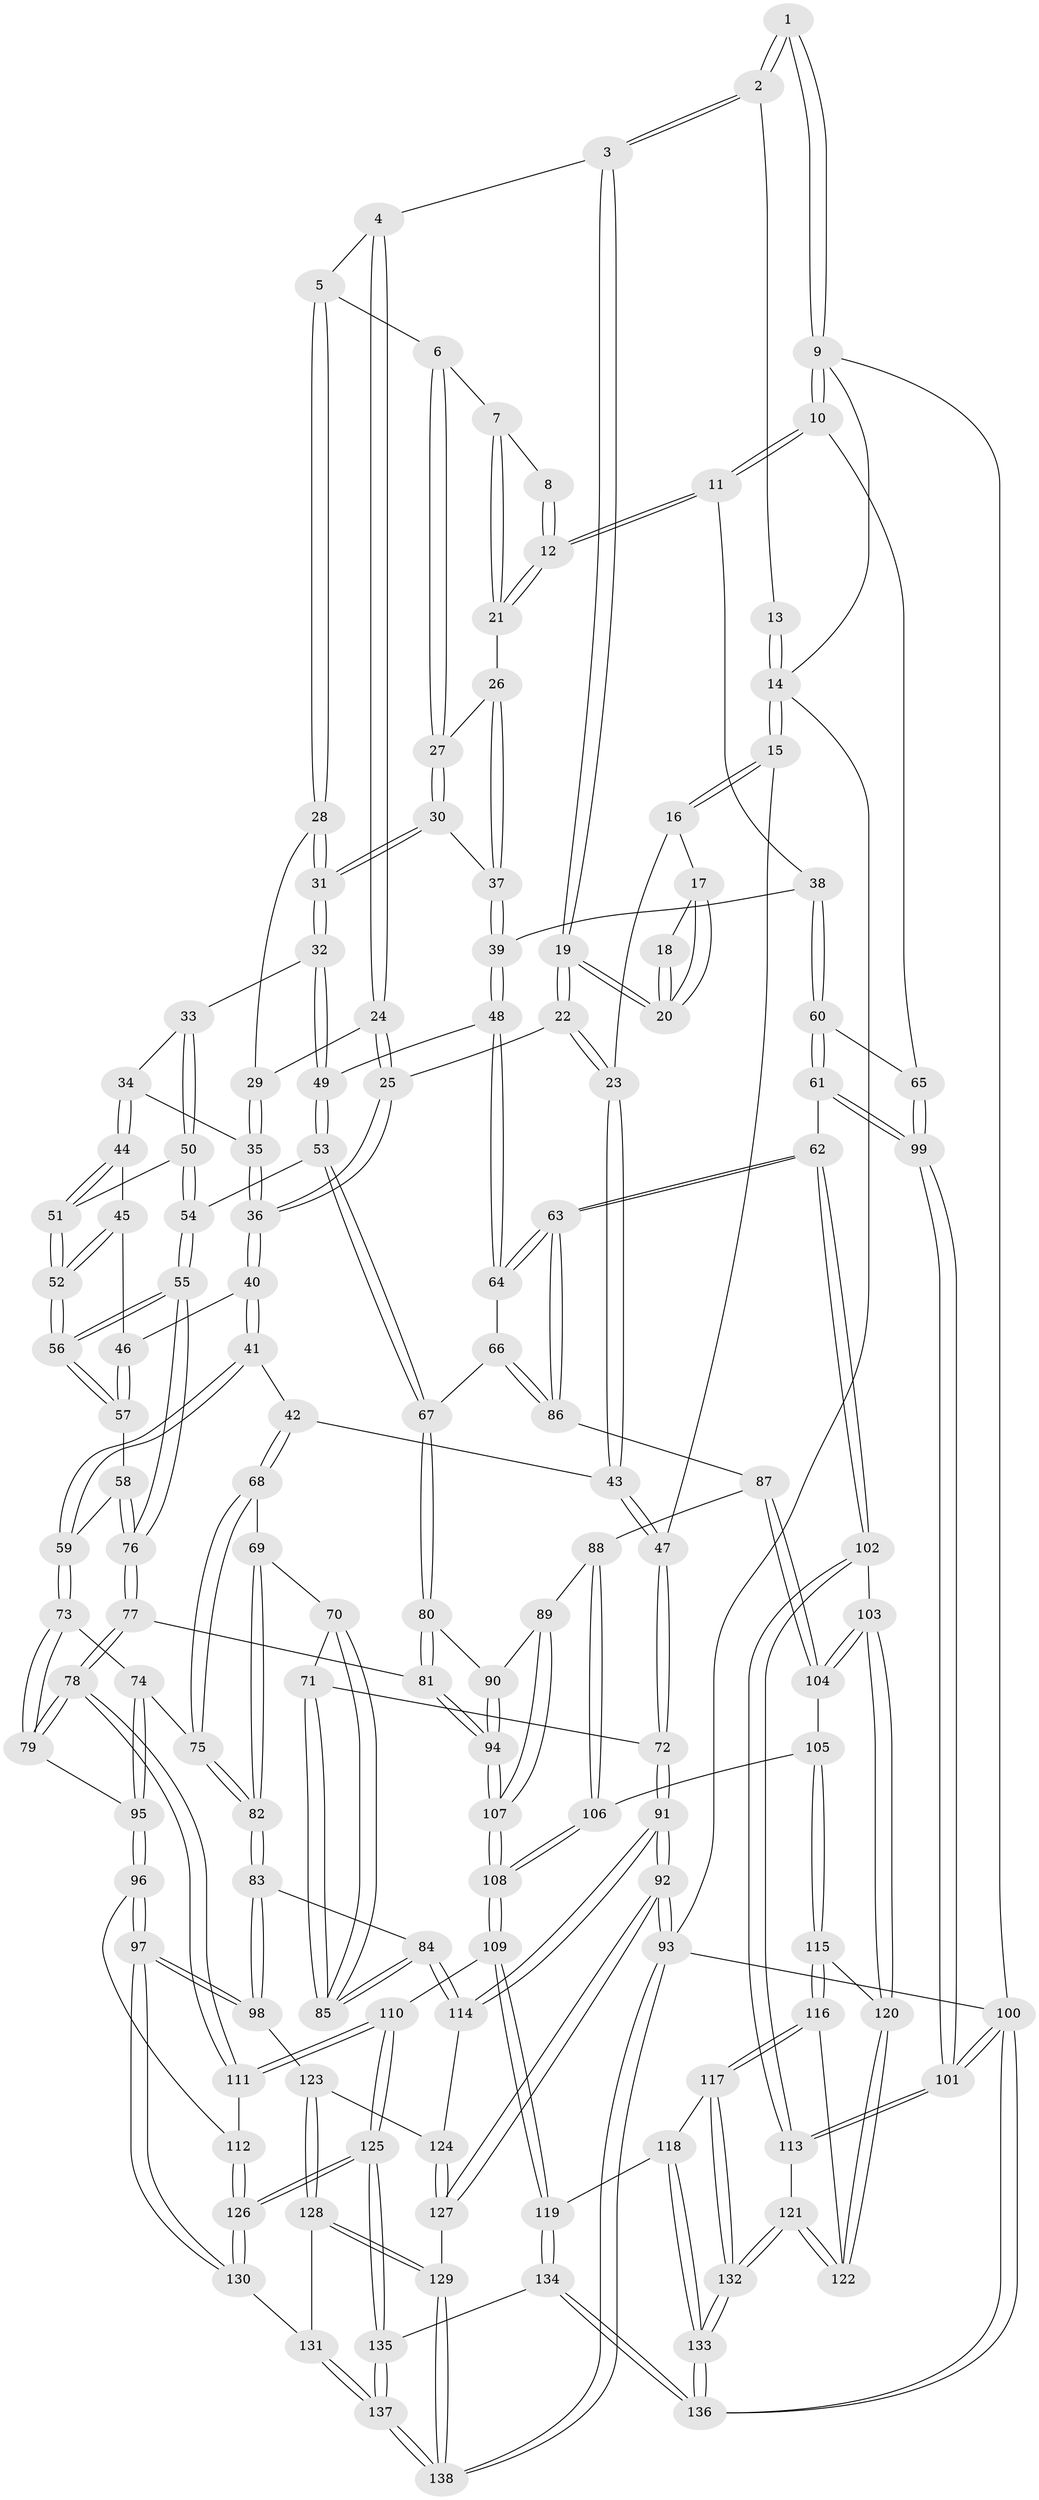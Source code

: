 // Generated by graph-tools (version 1.1) at 2025/51/03/09/25 03:51:01]
// undirected, 138 vertices, 342 edges
graph export_dot {
graph [start="1"]
  node [color=gray90,style=filled];
  1 [pos="+0.9037394630991158+0"];
  2 [pos="+0.5813577965033611+0"];
  3 [pos="+0.5900278759801844+0"];
  4 [pos="+0.6051223933074745+0.0016559565292259403"];
  5 [pos="+0.6308188072618331+0.05165330481984876"];
  6 [pos="+0.6986781900418675+0.07727517858049944"];
  7 [pos="+0.8489024526643528+0.039486688529480556"];
  8 [pos="+0.8804179322325808+0"];
  9 [pos="+1+0"];
  10 [pos="+1+0.1799432609924511"];
  11 [pos="+1+0.2020587723275783"];
  12 [pos="+1+0.18883468930254416"];
  13 [pos="+0.3347722297037353+0"];
  14 [pos="+0+0"];
  15 [pos="+0+0"];
  16 [pos="+0.11365229764542918+0.06863291886505957"];
  17 [pos="+0.12296081251359703+0.06938437055711359"];
  18 [pos="+0.30916356252585464+0"];
  19 [pos="+0.33966904438972373+0.15239518642928931"];
  20 [pos="+0.3114533689807913+0.10521819841472474"];
  21 [pos="+0.9335267540119837+0.1830018484277637"];
  22 [pos="+0.3398324543715529+0.18310296349188535"];
  23 [pos="+0.18268394631804655+0.26754553725898933"];
  24 [pos="+0.4213948994469678+0.22184299322693665"];
  25 [pos="+0.3826577775732924+0.222451048225851"];
  26 [pos="+0.8972294439171457+0.19402257551688532"];
  27 [pos="+0.835892047706585+0.2008893423323858"];
  28 [pos="+0.6111946570102647+0.17952044650948304"];
  29 [pos="+0.4947299726967893+0.23513339528113136"];
  30 [pos="+0.7605456747787555+0.2802466469114323"];
  31 [pos="+0.6759060196915948+0.31497197196768845"];
  32 [pos="+0.6708962951962636+0.32969474838115465"];
  33 [pos="+0.6117964644855824+0.3451725415407991"];
  34 [pos="+0.5223128830352857+0.3149972295459881"];
  35 [pos="+0.5159712398430055+0.30944351299578704"];
  36 [pos="+0.39141962261069996+0.37099724371018883"];
  37 [pos="+0.854516190641444+0.36894933965795906"];
  38 [pos="+0.905310179232255+0.402951721829815"];
  39 [pos="+0.8674979055078528+0.39811551459831684"];
  40 [pos="+0.39061465023185216+0.3752266169610457"];
  41 [pos="+0.3157192864972431+0.4272654437889917"];
  42 [pos="+0.2056349647481942+0.4115390308606368"];
  43 [pos="+0.15818541237261965+0.31044110072396003"];
  44 [pos="+0.49627703134923906+0.39172343778819013"];
  45 [pos="+0.4628008220011445+0.39134364020998075"];
  46 [pos="+0.3998423732838212+0.3805791259173434"];
  47 [pos="+0+0.2876392528539298"];
  48 [pos="+0.8188383609604213+0.4296828106983738"];
  49 [pos="+0.6722669080326525+0.33381574836392564"];
  50 [pos="+0.5449752262021604+0.40842115768592074"];
  51 [pos="+0.5357916863119054+0.4101201016454924"];
  52 [pos="+0.502283615994153+0.4777083900470511"];
  53 [pos="+0.6684517103666091+0.4936308901753737"];
  54 [pos="+0.5941724234809466+0.4883427351838028"];
  55 [pos="+0.5065157557183472+0.5293024286533011"];
  56 [pos="+0.4971873859254576+0.49540609973055877"];
  57 [pos="+0.44560821598164946+0.4553476085935537"];
  58 [pos="+0.40943674374609074+0.5139627258536594"];
  59 [pos="+0.34503465936389804+0.5012445878746964"];
  60 [pos="+0.9359950345649171+0.45531904285389463"];
  61 [pos="+0.9205142432962519+0.595049359333646"];
  62 [pos="+0.8949980643634153+0.6066246109583747"];
  63 [pos="+0.8754937307381411+0.5922811838709093"];
  64 [pos="+0.7914207521145068+0.5048011961667443"];
  65 [pos="+1+0.43008629751732563"];
  66 [pos="+0.687322563032672+0.5147623985648295"];
  67 [pos="+0.6796797441888799+0.5103234266093156"];
  68 [pos="+0.17560850902356837+0.46970800157678055"];
  69 [pos="+0.11398756014973845+0.5055237992936762"];
  70 [pos="+0.08163063582645971+0.518516219723933"];
  71 [pos="+0+0.49365429263790656"];
  72 [pos="+0+0.4646665861348608"];
  73 [pos="+0.3361513945820004+0.5617082176537802"];
  74 [pos="+0.25737106956283423+0.608203073366821"];
  75 [pos="+0.2351022871050793+0.5992829221664648"];
  76 [pos="+0.49401145347390046+0.5614251173567052"];
  77 [pos="+0.4958623269801549+0.6076327552213971"];
  78 [pos="+0.4459883120979144+0.6451641863001044"];
  79 [pos="+0.4022322233118507+0.6236913520944196"];
  80 [pos="+0.6008692593854589+0.5914122011671973"];
  81 [pos="+0.49803698569596794+0.6084170709642058"];
  82 [pos="+0.1676981959148044+0.6440573898358835"];
  83 [pos="+0.10817474132908403+0.7073624161859787"];
  84 [pos="+0.09867830960833071+0.7043686553228465"];
  85 [pos="+0.09258878013187936+0.6761935365182475"];
  86 [pos="+0.707462294127853+0.6060945584392686"];
  87 [pos="+0.7036874830177083+0.6395572094177355"];
  88 [pos="+0.6716361645146082+0.6582212745146595"];
  89 [pos="+0.6631174843757797+0.6615543136667085"];
  90 [pos="+0.6286660041009904+0.6316410972398044"];
  91 [pos="+0+0.7448227237797627"];
  92 [pos="+0+0.7488648603084808"];
  93 [pos="+0+1"];
  94 [pos="+0.5596449476010394+0.6744050576475005"];
  95 [pos="+0.2822819861245996+0.671456814673206"];
  96 [pos="+0.2870612643731958+0.7790039557678226"];
  97 [pos="+0.24157462468839175+0.8108762981158495"];
  98 [pos="+0.15721829099144843+0.7606852164373146"];
  99 [pos="+1+0.6256715482025665"];
  100 [pos="+1+1"];
  101 [pos="+1+0.84936570487694"];
  102 [pos="+0.8719365595160644+0.6608333826209452"];
  103 [pos="+0.856640909420803+0.6726238648767304"];
  104 [pos="+0.7540665875586079+0.6767264661805399"];
  105 [pos="+0.7303560214720435+0.7336783050184273"];
  106 [pos="+0.7082477920283531+0.7323629499232183"];
  107 [pos="+0.605926394897653+0.7415368160896717"];
  108 [pos="+0.6059160044394548+0.758268871525266"];
  109 [pos="+0.5856039455490111+0.8329906549827489"];
  110 [pos="+0.5796250322575548+0.8344041057119176"];
  111 [pos="+0.4251685863380036+0.7301281702182547"];
  112 [pos="+0.3536269781313935+0.7741104263900573"];
  113 [pos="+0.9964941174658831+0.8373032261392025"];
  114 [pos="+0+0.7419615500123452"];
  115 [pos="+0.7449747858293991+0.7695336716531204"];
  116 [pos="+0.7206107696438845+0.8370803185696981"];
  117 [pos="+0.7011809250266823+0.8557011608822255"];
  118 [pos="+0.6897140422638308+0.861927983182522"];
  119 [pos="+0.6159039782614314+0.8498185040449504"];
  120 [pos="+0.8286780801728629+0.7476572564558455"];
  121 [pos="+0.9012433765548202+0.8783963442121954"];
  122 [pos="+0.8402830854918468+0.8171814176012907"];
  123 [pos="+0.07103513954188737+0.8527940666883046"];
  124 [pos="+0.05177989952816472+0.8432659866313668"];
  125 [pos="+0.46316625641832493+0.949530122278749"];
  126 [pos="+0.4628046834748431+0.949063272193307"];
  127 [pos="+0.017981102357599147+0.8809721881748421"];
  128 [pos="+0.08645527902865728+0.9199092049300223"];
  129 [pos="+0.06995173753614288+0.9405648030737335"];
  130 [pos="+0.24002888169475833+0.8268726140828929"];
  131 [pos="+0.2314020618343042+0.8719264662278251"];
  132 [pos="+0.8796364275893408+0.9138340052650967"];
  133 [pos="+0.8158564699521436+1"];
  134 [pos="+0.6499734001010158+1"];
  135 [pos="+0.3872814385091638+1"];
  136 [pos="+0.8154490357977847+1"];
  137 [pos="+0.32824262429203854+1"];
  138 [pos="+0+1"];
  1 -- 2;
  1 -- 2;
  1 -- 9;
  1 -- 9;
  2 -- 3;
  2 -- 3;
  2 -- 13;
  3 -- 4;
  3 -- 19;
  3 -- 19;
  4 -- 5;
  4 -- 24;
  4 -- 24;
  5 -- 6;
  5 -- 28;
  5 -- 28;
  6 -- 7;
  6 -- 27;
  6 -- 27;
  7 -- 8;
  7 -- 21;
  7 -- 21;
  8 -- 12;
  8 -- 12;
  9 -- 10;
  9 -- 10;
  9 -- 14;
  9 -- 100;
  10 -- 11;
  10 -- 11;
  10 -- 65;
  11 -- 12;
  11 -- 12;
  11 -- 38;
  12 -- 21;
  12 -- 21;
  13 -- 14;
  13 -- 14;
  14 -- 15;
  14 -- 15;
  14 -- 93;
  15 -- 16;
  15 -- 16;
  15 -- 47;
  16 -- 17;
  16 -- 23;
  17 -- 18;
  17 -- 20;
  17 -- 20;
  18 -- 20;
  18 -- 20;
  19 -- 20;
  19 -- 20;
  19 -- 22;
  19 -- 22;
  21 -- 26;
  22 -- 23;
  22 -- 23;
  22 -- 25;
  23 -- 43;
  23 -- 43;
  24 -- 25;
  24 -- 25;
  24 -- 29;
  25 -- 36;
  25 -- 36;
  26 -- 27;
  26 -- 37;
  26 -- 37;
  27 -- 30;
  27 -- 30;
  28 -- 29;
  28 -- 31;
  28 -- 31;
  29 -- 35;
  29 -- 35;
  30 -- 31;
  30 -- 31;
  30 -- 37;
  31 -- 32;
  31 -- 32;
  32 -- 33;
  32 -- 49;
  32 -- 49;
  33 -- 34;
  33 -- 50;
  33 -- 50;
  34 -- 35;
  34 -- 44;
  34 -- 44;
  35 -- 36;
  35 -- 36;
  36 -- 40;
  36 -- 40;
  37 -- 39;
  37 -- 39;
  38 -- 39;
  38 -- 60;
  38 -- 60;
  39 -- 48;
  39 -- 48;
  40 -- 41;
  40 -- 41;
  40 -- 46;
  41 -- 42;
  41 -- 59;
  41 -- 59;
  42 -- 43;
  42 -- 68;
  42 -- 68;
  43 -- 47;
  43 -- 47;
  44 -- 45;
  44 -- 51;
  44 -- 51;
  45 -- 46;
  45 -- 52;
  45 -- 52;
  46 -- 57;
  46 -- 57;
  47 -- 72;
  47 -- 72;
  48 -- 49;
  48 -- 64;
  48 -- 64;
  49 -- 53;
  49 -- 53;
  50 -- 51;
  50 -- 54;
  50 -- 54;
  51 -- 52;
  51 -- 52;
  52 -- 56;
  52 -- 56;
  53 -- 54;
  53 -- 67;
  53 -- 67;
  54 -- 55;
  54 -- 55;
  55 -- 56;
  55 -- 56;
  55 -- 76;
  55 -- 76;
  56 -- 57;
  56 -- 57;
  57 -- 58;
  58 -- 59;
  58 -- 76;
  58 -- 76;
  59 -- 73;
  59 -- 73;
  60 -- 61;
  60 -- 61;
  60 -- 65;
  61 -- 62;
  61 -- 99;
  61 -- 99;
  62 -- 63;
  62 -- 63;
  62 -- 102;
  62 -- 102;
  63 -- 64;
  63 -- 64;
  63 -- 86;
  63 -- 86;
  64 -- 66;
  65 -- 99;
  65 -- 99;
  66 -- 67;
  66 -- 86;
  66 -- 86;
  67 -- 80;
  67 -- 80;
  68 -- 69;
  68 -- 75;
  68 -- 75;
  69 -- 70;
  69 -- 82;
  69 -- 82;
  70 -- 71;
  70 -- 85;
  70 -- 85;
  71 -- 72;
  71 -- 85;
  71 -- 85;
  72 -- 91;
  72 -- 91;
  73 -- 74;
  73 -- 79;
  73 -- 79;
  74 -- 75;
  74 -- 95;
  74 -- 95;
  75 -- 82;
  75 -- 82;
  76 -- 77;
  76 -- 77;
  77 -- 78;
  77 -- 78;
  77 -- 81;
  78 -- 79;
  78 -- 79;
  78 -- 111;
  78 -- 111;
  79 -- 95;
  80 -- 81;
  80 -- 81;
  80 -- 90;
  81 -- 94;
  81 -- 94;
  82 -- 83;
  82 -- 83;
  83 -- 84;
  83 -- 98;
  83 -- 98;
  84 -- 85;
  84 -- 85;
  84 -- 114;
  84 -- 114;
  86 -- 87;
  87 -- 88;
  87 -- 104;
  87 -- 104;
  88 -- 89;
  88 -- 106;
  88 -- 106;
  89 -- 90;
  89 -- 107;
  89 -- 107;
  90 -- 94;
  90 -- 94;
  91 -- 92;
  91 -- 92;
  91 -- 114;
  91 -- 114;
  92 -- 93;
  92 -- 93;
  92 -- 127;
  92 -- 127;
  93 -- 138;
  93 -- 138;
  93 -- 100;
  94 -- 107;
  94 -- 107;
  95 -- 96;
  95 -- 96;
  96 -- 97;
  96 -- 97;
  96 -- 112;
  97 -- 98;
  97 -- 98;
  97 -- 130;
  97 -- 130;
  98 -- 123;
  99 -- 101;
  99 -- 101;
  100 -- 101;
  100 -- 101;
  100 -- 136;
  100 -- 136;
  101 -- 113;
  101 -- 113;
  102 -- 103;
  102 -- 113;
  102 -- 113;
  103 -- 104;
  103 -- 104;
  103 -- 120;
  103 -- 120;
  104 -- 105;
  105 -- 106;
  105 -- 115;
  105 -- 115;
  106 -- 108;
  106 -- 108;
  107 -- 108;
  107 -- 108;
  108 -- 109;
  108 -- 109;
  109 -- 110;
  109 -- 119;
  109 -- 119;
  110 -- 111;
  110 -- 111;
  110 -- 125;
  110 -- 125;
  111 -- 112;
  112 -- 126;
  112 -- 126;
  113 -- 121;
  114 -- 124;
  115 -- 116;
  115 -- 116;
  115 -- 120;
  116 -- 117;
  116 -- 117;
  116 -- 122;
  117 -- 118;
  117 -- 132;
  117 -- 132;
  118 -- 119;
  118 -- 133;
  118 -- 133;
  119 -- 134;
  119 -- 134;
  120 -- 122;
  120 -- 122;
  121 -- 122;
  121 -- 122;
  121 -- 132;
  121 -- 132;
  123 -- 124;
  123 -- 128;
  123 -- 128;
  124 -- 127;
  124 -- 127;
  125 -- 126;
  125 -- 126;
  125 -- 135;
  125 -- 135;
  126 -- 130;
  126 -- 130;
  127 -- 129;
  128 -- 129;
  128 -- 129;
  128 -- 131;
  129 -- 138;
  129 -- 138;
  130 -- 131;
  131 -- 137;
  131 -- 137;
  132 -- 133;
  132 -- 133;
  133 -- 136;
  133 -- 136;
  134 -- 135;
  134 -- 136;
  134 -- 136;
  135 -- 137;
  135 -- 137;
  137 -- 138;
  137 -- 138;
}
